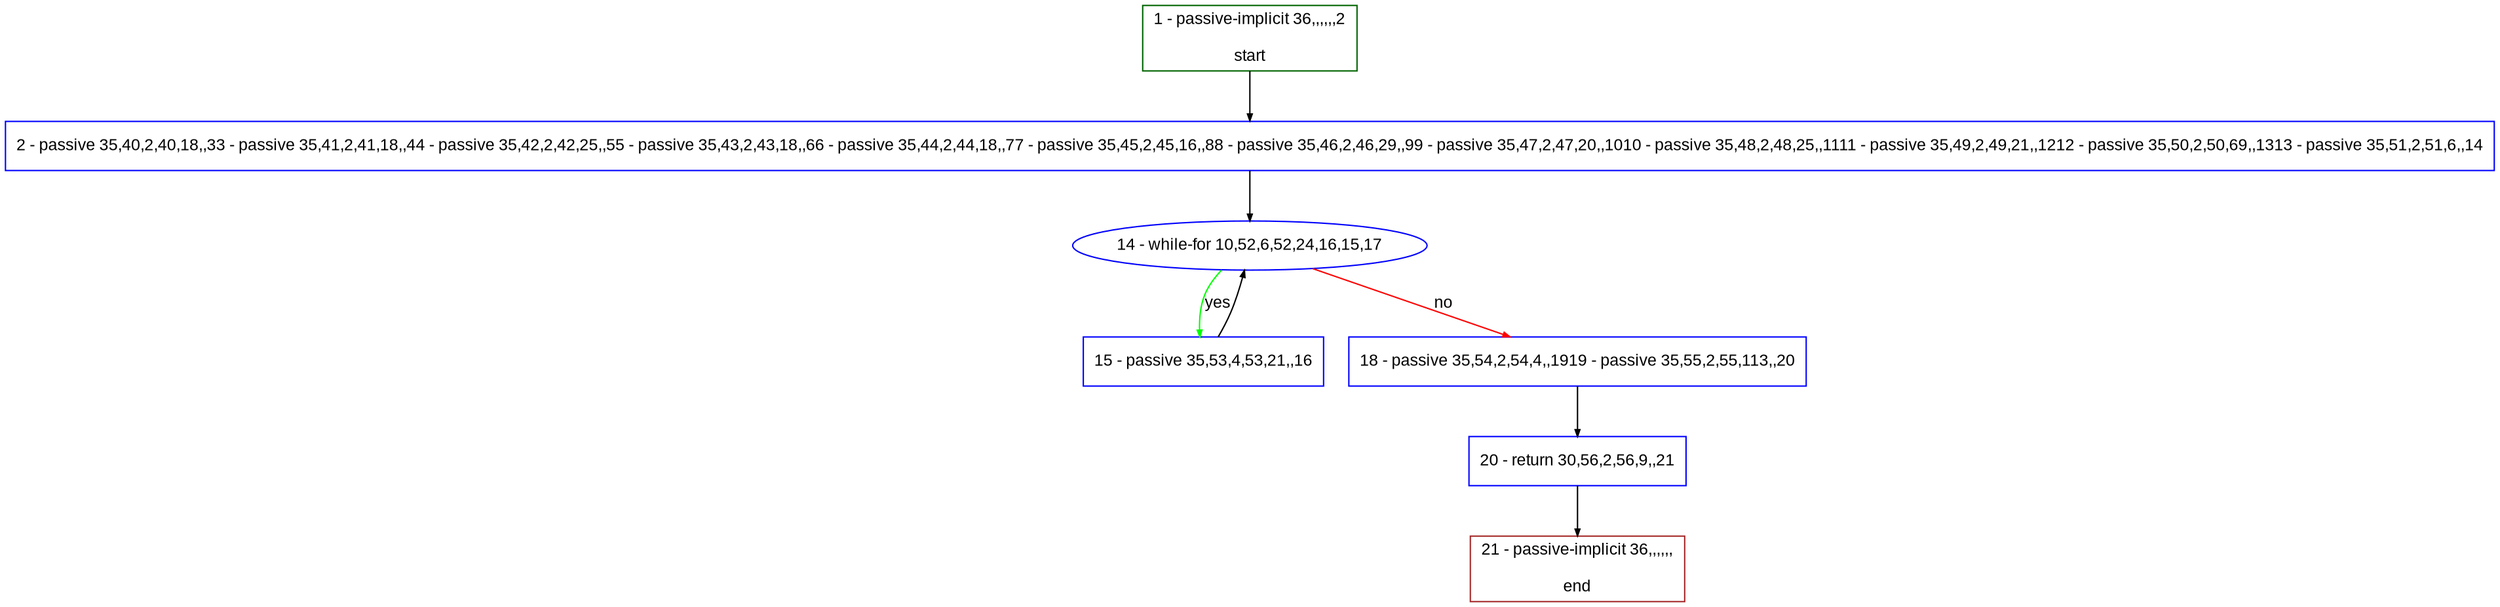 digraph "" {
  graph [pack="true", label="", fontsize="12", packmode="clust", fontname="Arial", fillcolor="#FFFFCC", bgcolor="white", style="rounded,filled", compound="true"];
  node [node_initialized="no", label="", color="grey", fontsize="12", fillcolor="white", fontname="Arial", style="filled", shape="rectangle", compound="true", fixedsize="false"];
  edge [fontcolor="black", arrowhead="normal", arrowtail="none", arrowsize="0.5", ltail="", label="", color="black", fontsize="12", lhead="", fontname="Arial", dir="forward", compound="true"];
  __N1 [label="2 - passive 35,40,2,40,18,,33 - passive 35,41,2,41,18,,44 - passive 35,42,2,42,25,,55 - passive 35,43,2,43,18,,66 - passive 35,44,2,44,18,,77 - passive 35,45,2,45,16,,88 - passive 35,46,2,46,29,,99 - passive 35,47,2,47,20,,1010 - passive 35,48,2,48,25,,1111 - passive 35,49,2,49,21,,1212 - passive 35,50,2,50,69,,1313 - passive 35,51,2,51,6,,14", color="#0000ff", fillcolor="#ffffff", style="filled", shape="box"];
  __N2 [label="1 - passive-implicit 36,,,,,,2\n\nstart", color="#006400", fillcolor="#ffffff", style="filled", shape="box"];
  __N3 [label="14 - while-for 10,52,6,52,24,16,15,17", color="#0000ff", fillcolor="#ffffff", style="filled", shape="oval"];
  __N4 [label="15 - passive 35,53,4,53,21,,16", color="#0000ff", fillcolor="#ffffff", style="filled", shape="box"];
  __N5 [label="18 - passive 35,54,2,54,4,,1919 - passive 35,55,2,55,113,,20", color="#0000ff", fillcolor="#ffffff", style="filled", shape="box"];
  __N6 [label="20 - return 30,56,2,56,9,,21", color="#0000ff", fillcolor="#ffffff", style="filled", shape="box"];
  __N7 [label="21 - passive-implicit 36,,,,,,\n\nend", color="#a52a2a", fillcolor="#ffffff", style="filled", shape="box"];
  __N2 -> __N1 [arrowhead="normal", arrowtail="none", color="#000000", label="", dir="forward"];
  __N1 -> __N3 [arrowhead="normal", arrowtail="none", color="#000000", label="", dir="forward"];
  __N3 -> __N4 [arrowhead="normal", arrowtail="none", color="#00ff00", label="yes", dir="forward"];
  __N4 -> __N3 [arrowhead="normal", arrowtail="none", color="#000000", label="", dir="forward"];
  __N3 -> __N5 [arrowhead="normal", arrowtail="none", color="#ff0000", label="no", dir="forward"];
  __N5 -> __N6 [arrowhead="normal", arrowtail="none", color="#000000", label="", dir="forward"];
  __N6 -> __N7 [arrowhead="normal", arrowtail="none", color="#000000", label="", dir="forward"];
}
